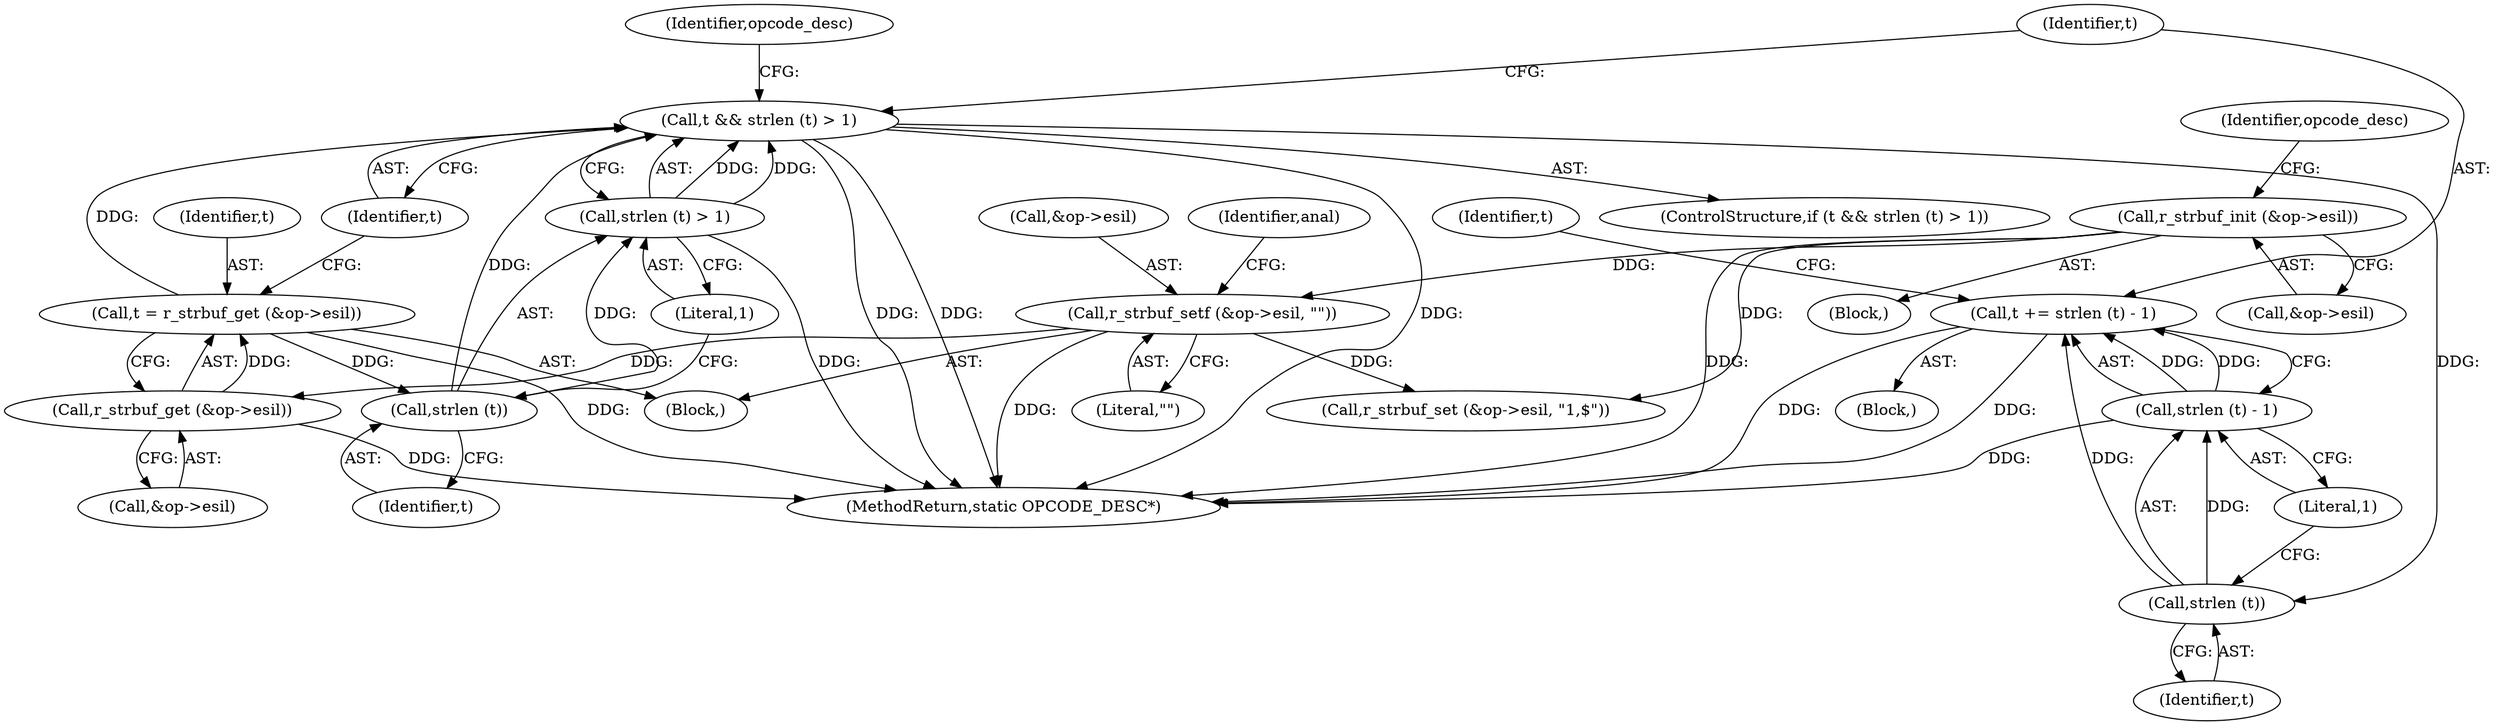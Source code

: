 digraph "0_radare2_b35530fa0681b27eba084de5527037ebfb397422@API" {
"1000269" [label="(Call,t += strlen (t) - 1)"];
"1000271" [label="(Call,strlen (t) - 1)"];
"1000272" [label="(Call,strlen (t))"];
"1000262" [label="(Call,t && strlen (t) > 1)"];
"1000254" [label="(Call,t = r_strbuf_get (&op->esil))"];
"1000256" [label="(Call,r_strbuf_get (&op->esil))"];
"1000215" [label="(Call,r_strbuf_setf (&op->esil, \"\"))"];
"1000150" [label="(Call,r_strbuf_init (&op->esil))"];
"1000265" [label="(Call,strlen (t))"];
"1000264" [label="(Call,strlen (t) > 1)"];
"1000352" [label="(Call,r_strbuf_set (&op->esil, \"1,$\"))"];
"1000266" [label="(Identifier,t)"];
"1000261" [label="(ControlStructure,if (t && strlen (t) > 1))"];
"1000267" [label="(Literal,1)"];
"1000269" [label="(Call,t += strlen (t) - 1)"];
"1000256" [label="(Call,r_strbuf_get (&op->esil))"];
"1000151" [label="(Call,&op->esil)"];
"1000175" [label="(Block,)"];
"1000150" [label="(Call,r_strbuf_init (&op->esil))"];
"1000262" [label="(Call,t && strlen (t) > 1)"];
"1000272" [label="(Call,strlen (t))"];
"1000220" [label="(Literal,\"\")"];
"1000255" [label="(Identifier,t)"];
"1000257" [label="(Call,&op->esil)"];
"1000222" [label="(Identifier,anal)"];
"1000271" [label="(Call,strlen (t) - 1)"];
"1000265" [label="(Call,strlen (t))"];
"1000157" [label="(Identifier,opcode_desc)"];
"1000278" [label="(Identifier,t)"];
"1000264" [label="(Call,strlen (t) > 1)"];
"1000215" [label="(Call,r_strbuf_setf (&op->esil, \"\"))"];
"1000286" [label="(Identifier,opcode_desc)"];
"1000107" [label="(Block,)"];
"1000273" [label="(Identifier,t)"];
"1000254" [label="(Call,t = r_strbuf_get (&op->esil))"];
"1000268" [label="(Block,)"];
"1000360" [label="(MethodReturn,static OPCODE_DESC*)"];
"1000263" [label="(Identifier,t)"];
"1000274" [label="(Literal,1)"];
"1000270" [label="(Identifier,t)"];
"1000216" [label="(Call,&op->esil)"];
"1000269" -> "1000268"  [label="AST: "];
"1000269" -> "1000271"  [label="CFG: "];
"1000270" -> "1000269"  [label="AST: "];
"1000271" -> "1000269"  [label="AST: "];
"1000278" -> "1000269"  [label="CFG: "];
"1000269" -> "1000360"  [label="DDG: "];
"1000269" -> "1000360"  [label="DDG: "];
"1000271" -> "1000269"  [label="DDG: "];
"1000271" -> "1000269"  [label="DDG: "];
"1000272" -> "1000269"  [label="DDG: "];
"1000271" -> "1000274"  [label="CFG: "];
"1000272" -> "1000271"  [label="AST: "];
"1000274" -> "1000271"  [label="AST: "];
"1000271" -> "1000360"  [label="DDG: "];
"1000272" -> "1000271"  [label="DDG: "];
"1000272" -> "1000273"  [label="CFG: "];
"1000273" -> "1000272"  [label="AST: "];
"1000274" -> "1000272"  [label="CFG: "];
"1000262" -> "1000272"  [label="DDG: "];
"1000262" -> "1000261"  [label="AST: "];
"1000262" -> "1000263"  [label="CFG: "];
"1000262" -> "1000264"  [label="CFG: "];
"1000263" -> "1000262"  [label="AST: "];
"1000264" -> "1000262"  [label="AST: "];
"1000270" -> "1000262"  [label="CFG: "];
"1000286" -> "1000262"  [label="CFG: "];
"1000262" -> "1000360"  [label="DDG: "];
"1000262" -> "1000360"  [label="DDG: "];
"1000262" -> "1000360"  [label="DDG: "];
"1000254" -> "1000262"  [label="DDG: "];
"1000265" -> "1000262"  [label="DDG: "];
"1000264" -> "1000262"  [label="DDG: "];
"1000264" -> "1000262"  [label="DDG: "];
"1000254" -> "1000175"  [label="AST: "];
"1000254" -> "1000256"  [label="CFG: "];
"1000255" -> "1000254"  [label="AST: "];
"1000256" -> "1000254"  [label="AST: "];
"1000263" -> "1000254"  [label="CFG: "];
"1000254" -> "1000360"  [label="DDG: "];
"1000256" -> "1000254"  [label="DDG: "];
"1000254" -> "1000265"  [label="DDG: "];
"1000256" -> "1000257"  [label="CFG: "];
"1000257" -> "1000256"  [label="AST: "];
"1000256" -> "1000360"  [label="DDG: "];
"1000215" -> "1000256"  [label="DDG: "];
"1000215" -> "1000175"  [label="AST: "];
"1000215" -> "1000220"  [label="CFG: "];
"1000216" -> "1000215"  [label="AST: "];
"1000220" -> "1000215"  [label="AST: "];
"1000222" -> "1000215"  [label="CFG: "];
"1000215" -> "1000360"  [label="DDG: "];
"1000150" -> "1000215"  [label="DDG: "];
"1000215" -> "1000352"  [label="DDG: "];
"1000150" -> "1000107"  [label="AST: "];
"1000150" -> "1000151"  [label="CFG: "];
"1000151" -> "1000150"  [label="AST: "];
"1000157" -> "1000150"  [label="CFG: "];
"1000150" -> "1000360"  [label="DDG: "];
"1000150" -> "1000352"  [label="DDG: "];
"1000265" -> "1000264"  [label="AST: "];
"1000265" -> "1000266"  [label="CFG: "];
"1000266" -> "1000265"  [label="AST: "];
"1000267" -> "1000265"  [label="CFG: "];
"1000265" -> "1000264"  [label="DDG: "];
"1000264" -> "1000267"  [label="CFG: "];
"1000267" -> "1000264"  [label="AST: "];
"1000264" -> "1000360"  [label="DDG: "];
}
